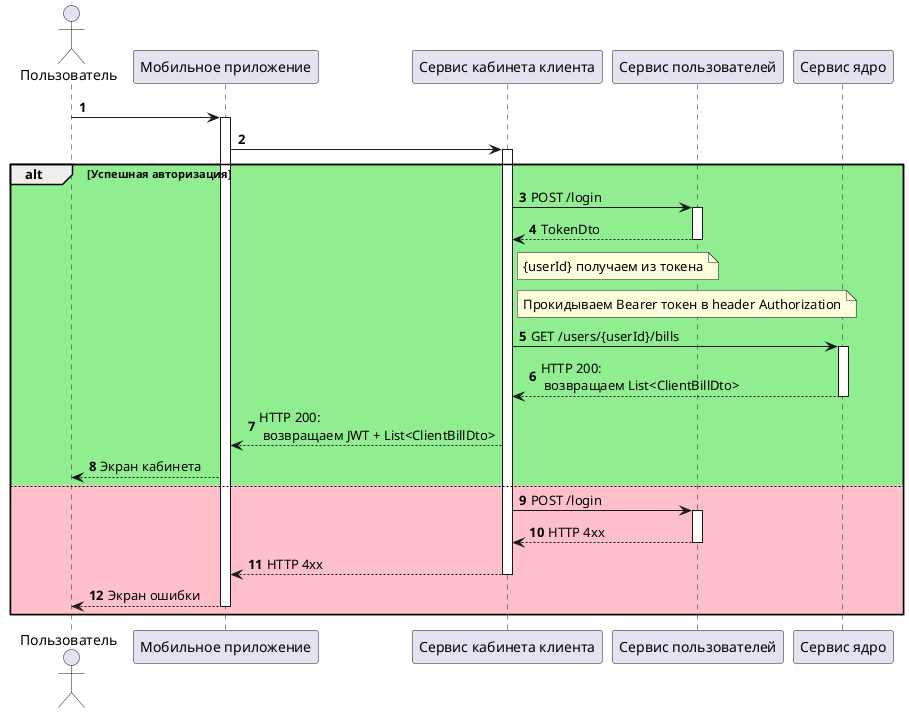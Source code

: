 @startuml
'https://plantuml.com/sequence-diagram

autonumber

actor "Пользователь" as User
participant "Мобильное приложение" as MobileApp
participant "Сервис кабинета клиента" as ClientService
participant "Сервис пользователей" as UserService
participant "Сервис ядро" as CoreService

User -> MobileApp
activate MobileApp

    MobileApp -> ClientService
    activate ClientService

alt #lightgreen Успешная авторизация
        ClientService -> UserService: POST /login
        activate UserService
        return TokenDto

        note right ClientService
        {userId} получаем из токена
        end note

        note right ClientService
        Прокидываем Bearer токен в header Authorization
        end note

        ClientService -> CoreService: GET /users/{userId}/bills
        activate CoreService
        return HTTP 200:\n возвращаем List<ClientBillDto>

        MobileApp <-- ClientService: HTTP 200:\n возвращаем JWT + List<ClientBillDto>
        User <-- MobileApp: Экран кабинета
else #pink
        ClientService -> UserService: POST /login
        activate UserService
        return HTTP 4xx
    return HTTP 4xx
return Экран ошибки
end

@enduml